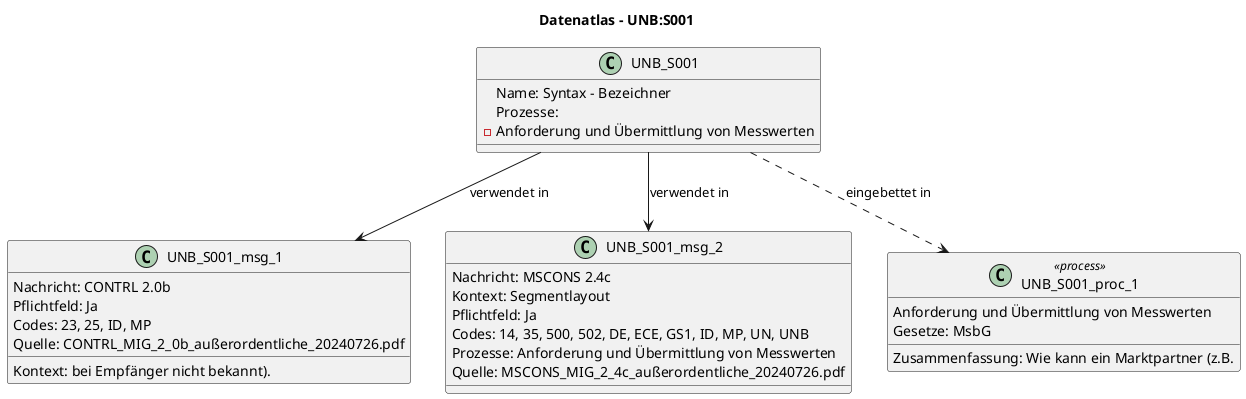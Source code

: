 @startuml
title Datenatlas – UNB:S001
class UNB_S001 {
  Name: Syntax - Bezeichner
  Prozesse:
    - Anforderung und Übermittlung von Messwerten
}
class UNB_S001_msg_1 {
  Nachricht: CONTRL 2.0b
  Kontext: bei Empfänger nicht bekannt).
  Pflichtfeld: Ja
  Codes: 23, 25, ID, MP
  Quelle: CONTRL_MIG_2_0b_außerordentliche_20240726.pdf
}
UNB_S001 --> UNB_S001_msg_1 : verwendet in
class UNB_S001_msg_2 {
  Nachricht: MSCONS 2.4c
  Kontext: Segmentlayout
  Pflichtfeld: Ja
  Codes: 14, 35, 500, 502, DE, ECE, GS1, ID, MP, UN, UNB
  Prozesse: Anforderung und Übermittlung von Messwerten
  Quelle: MSCONS_MIG_2_4c_außerordentliche_20240726.pdf
}
UNB_S001 --> UNB_S001_msg_2 : verwendet in
class UNB_S001_proc_1 <<process>> {
  Anforderung und Übermittlung von Messwerten
  Gesetze: MsbG
  Zusammenfassung: Wie kann ein Marktpartner (z.B.
}
UNB_S001 ..> UNB_S001_proc_1 : eingebettet in
@enduml
